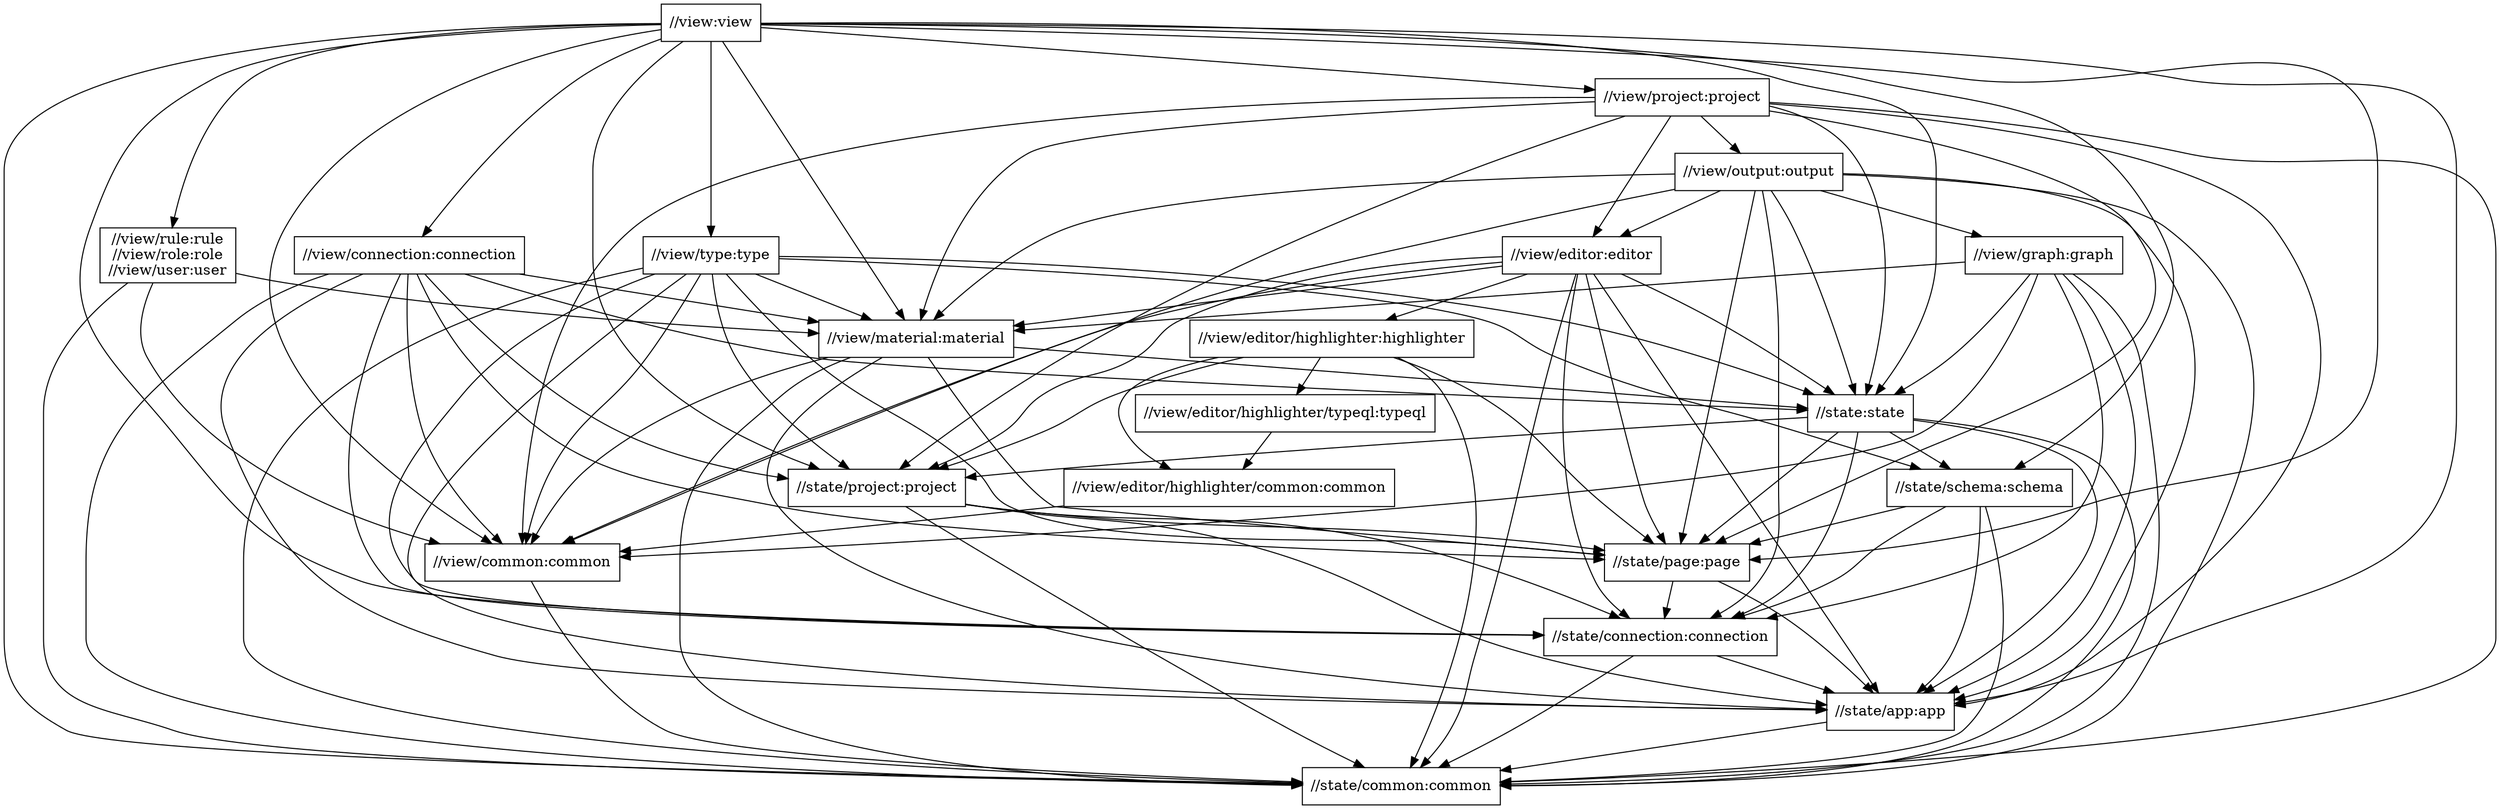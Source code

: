 digraph mygraph {
  node [shape=box];
  "//view:view"
  "//view:view" -> "//view/rule:rule\n//view/role:role\n//view/user:user"
  "//view:view" -> "//state:state"
  "//view:view" -> "//state/app:app"
  "//view:view" -> "//state/common:common"
  "//view:view" -> "//state/connection:connection"
  "//view:view" -> "//state/page:page"
  "//view:view" -> "//state/project:project"
  "//view:view" -> "//state/schema:schema"
  "//view:view" -> "//view/common:common"
  "//view:view" -> "//view/connection:connection"
  "//view:view" -> "//view/material:material"
  "//view:view" -> "//view/project:project"
  "//view:view" -> "//view/type:type"
  "//view/type:type"
  "//view/type:type" -> "//state:state"
  "//view/type:type" -> "//state/app:app"
  "//view/type:type" -> "//state/common:common"
  "//view/type:type" -> "//state/connection:connection"
  "//view/type:type" -> "//state/page:page"
  "//view/type:type" -> "//state/project:project"
  "//view/type:type" -> "//state/schema:schema"
  "//view/type:type" -> "//view/common:common"
  "//view/type:type" -> "//view/material:material"
  "//view/project:project"
  "//view/project:project" -> "//state:state"
  "//view/project:project" -> "//state/app:app"
  "//view/project:project" -> "//state/common:common"
  "//view/project:project" -> "//state/page:page"
  "//view/project:project" -> "//state/project:project"
  "//view/project:project" -> "//view/common:common"
  "//view/project:project" -> "//view/editor:editor"
  "//view/project:project" -> "//view/material:material"
  "//view/project:project" -> "//view/output:output"
  "//view/output:output"
  "//view/output:output" -> "//state:state"
  "//view/output:output" -> "//state/app:app"
  "//view/output:output" -> "//state/common:common"
  "//view/output:output" -> "//state/connection:connection"
  "//view/output:output" -> "//state/page:page"
  "//view/output:output" -> "//view/common:common"
  "//view/output:output" -> "//view/editor:editor"
  "//view/output:output" -> "//view/graph:graph"
  "//view/output:output" -> "//view/material:material"
  "//view/graph:graph"
  "//view/graph:graph" -> "//state:state"
  "//view/graph:graph" -> "//state/app:app"
  "//view/graph:graph" -> "//state/common:common"
  "//view/graph:graph" -> "//state/connection:connection"
  "//view/graph:graph" -> "//view/common:common"
  "//view/graph:graph" -> "//view/material:material"
  "//view/editor:editor"
  "//view/editor:editor" -> "//state:state"
  "//view/editor:editor" -> "//state/app:app"
  "//view/editor:editor" -> "//state/common:common"
  "//view/editor:editor" -> "//state/connection:connection"
  "//view/editor:editor" -> "//state/page:page"
  "//view/editor:editor" -> "//state/project:project"
  "//view/editor:editor" -> "//view/common:common"
  "//view/editor:editor" -> "//view/editor/highlighter:highlighter"
  "//view/editor:editor" -> "//view/material:material"
  "//view/editor/highlighter:highlighter"
  "//view/editor/highlighter:highlighter" -> "//state/common:common"
  "//view/editor/highlighter:highlighter" -> "//state/page:page"
  "//view/editor/highlighter:highlighter" -> "//state/project:project"
  "//view/editor/highlighter:highlighter" -> "//view/editor/highlighter/common:common"
  "//view/editor/highlighter:highlighter" -> "//view/editor/highlighter/typeql:typeql"
  "//view/editor/highlighter/typeql:typeql"
  "//view/editor/highlighter/typeql:typeql" -> "//view/editor/highlighter/common:common"
  "//view/connection:connection"
  "//view/connection:connection" -> "//state:state"
  "//view/connection:connection" -> "//state/app:app"
  "//view/connection:connection" -> "//state/common:common"
  "//view/connection:connection" -> "//state/connection:connection"
  "//view/connection:connection" -> "//state/page:page"
  "//view/connection:connection" -> "//state/project:project"
  "//view/connection:connection" -> "//view/common:common"
  "//view/connection:connection" -> "//view/material:material"
  "//view/rule:rule\n//view/role:role\n//view/user:user"
  "//view/rule:rule\n//view/role:role\n//view/user:user" -> "//state/common:common"
  "//view/rule:rule\n//view/role:role\n//view/user:user" -> "//view/common:common"
  "//view/rule:rule\n//view/role:role\n//view/user:user" -> "//view/material:material"
  "//view/material:material"
  "//view/material:material" -> "//state:state"
  "//view/material:material" -> "//state/app:app"
  "//view/material:material" -> "//state/common:common"
  "//view/material:material" -> "//state/page:page"
  "//view/material:material" -> "//view/common:common"
  "//view/editor/highlighter/common:common"
  "//view/editor/highlighter/common:common" -> "//view/common:common"
  "//view/common:common"
  "//view/common:common" -> "//state/common:common"
  "//state:state"
  "//state:state" -> "//state/app:app"
  "//state:state" -> "//state/common:common"
  "//state:state" -> "//state/connection:connection"
  "//state:state" -> "//state/page:page"
  "//state:state" -> "//state/project:project"
  "//state:state" -> "//state/schema:schema"
  "//state/schema:schema"
  "//state/schema:schema" -> "//state/app:app"
  "//state/schema:schema" -> "//state/common:common"
  "//state/schema:schema" -> "//state/connection:connection"
  "//state/schema:schema" -> "//state/page:page"
  "//state/project:project"
  "//state/project:project" -> "//state/app:app"
  "//state/project:project" -> "//state/common:common"
  "//state/project:project" -> "//state/connection:connection"
  "//state/project:project" -> "//state/page:page"
  "//state/page:page"
  "//state/page:page" -> "//state/app:app"
  "//state/page:page" -> "//state/connection:connection"
  "//state/connection:connection"
  "//state/connection:connection" -> "//state/app:app"
  "//state/connection:connection" -> "//state/common:common"
  "//state/app:app"
  "//state/app:app" -> "//state/common:common"
  "//state/common:common"
}
